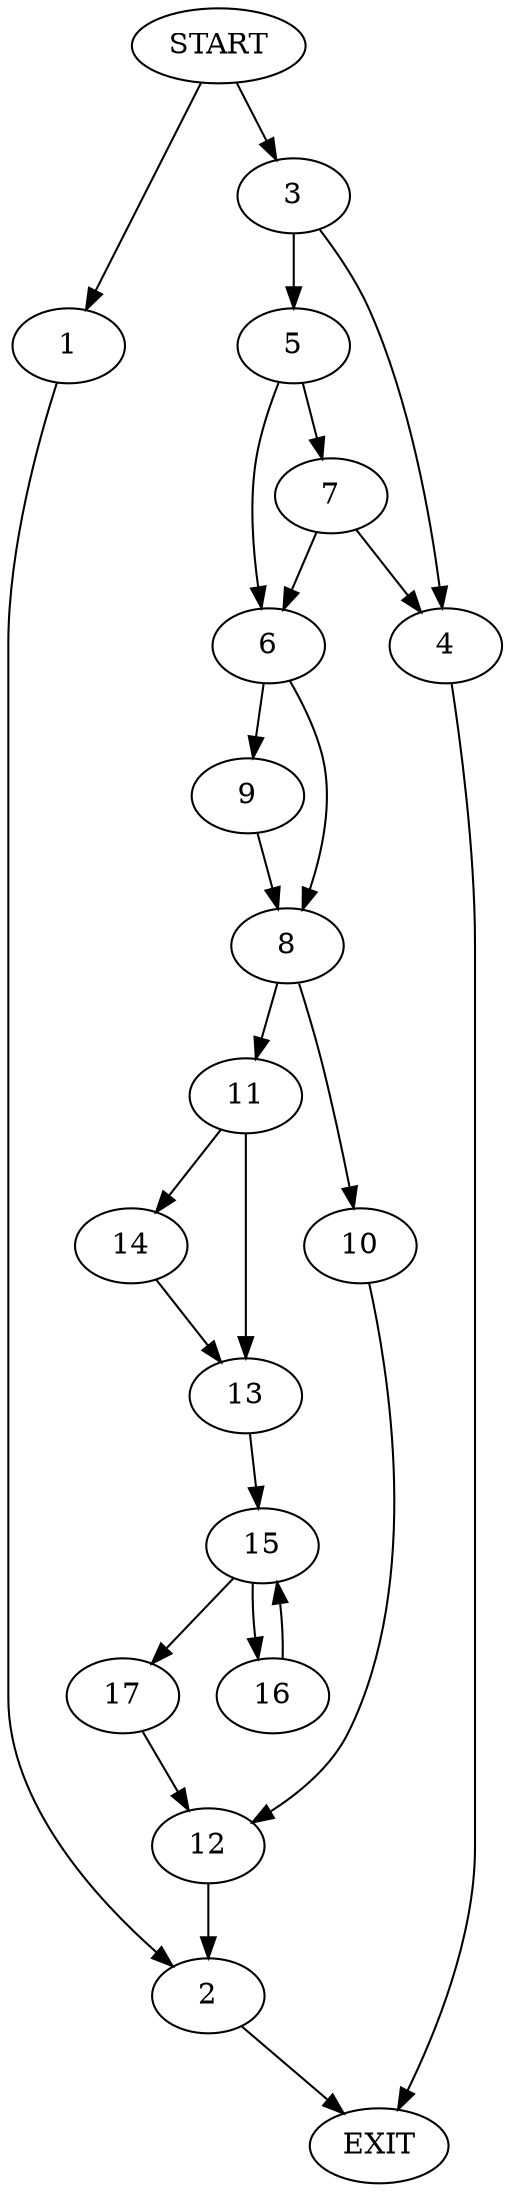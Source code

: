 digraph {
0 [label="START"]
18 [label="EXIT"]
0 -> 1
1 -> 2
2 -> 18
0 -> 3
3 -> 4
3 -> 5
4 -> 18
5 -> 6
5 -> 7
7 -> 4
7 -> 6
6 -> 8
6 -> 9
8 -> 10
8 -> 11
9 -> 8
10 -> 12
11 -> 13
11 -> 14
13 -> 15
14 -> 13
15 -> 16
15 -> 17
16 -> 15
17 -> 12
12 -> 2
}
